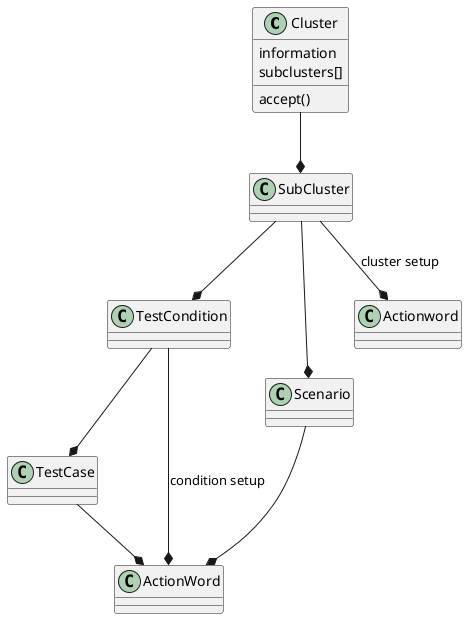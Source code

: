 @startuml


Cluster --* SubCluster

SubCluster --* TestCondition
SubCluster --* Scenario
SubCluster --* Actionword : cluster setup
TestCondition --* TestCase
TestCondition --* ActionWord : condition setup
TestCase --* ActionWord
Scenario --* ActionWord

class Cluster {
information
subclusters[]
accept()
}

@enduml